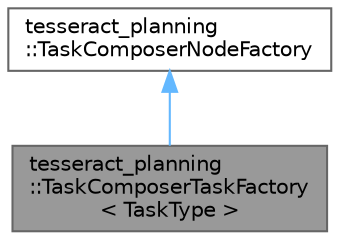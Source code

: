 digraph "tesseract_planning::TaskComposerTaskFactory&lt; TaskType &gt;"
{
 // LATEX_PDF_SIZE
  bgcolor="transparent";
  edge [fontname=Helvetica,fontsize=10,labelfontname=Helvetica,labelfontsize=10];
  node [fontname=Helvetica,fontsize=10,shape=box,height=0.2,width=0.4];
  Node1 [label="tesseract_planning\l::TaskComposerTaskFactory\l\< TaskType \>",height=0.2,width=0.4,color="gray40", fillcolor="grey60", style="filled", fontcolor="black",tooltip=" "];
  Node2 -> Node1 [dir="back",color="steelblue1",style="solid"];
  Node2 [label="tesseract_planning\l::TaskComposerNodeFactory",height=0.2,width=0.4,color="gray40", fillcolor="white", style="filled",URL="$dc/da0/classtesseract__planning_1_1TaskComposerNodeFactory.html",tooltip="Task Composer Node Factory class used by the TaskComposerServer for loading top level task to be call..."];
}
